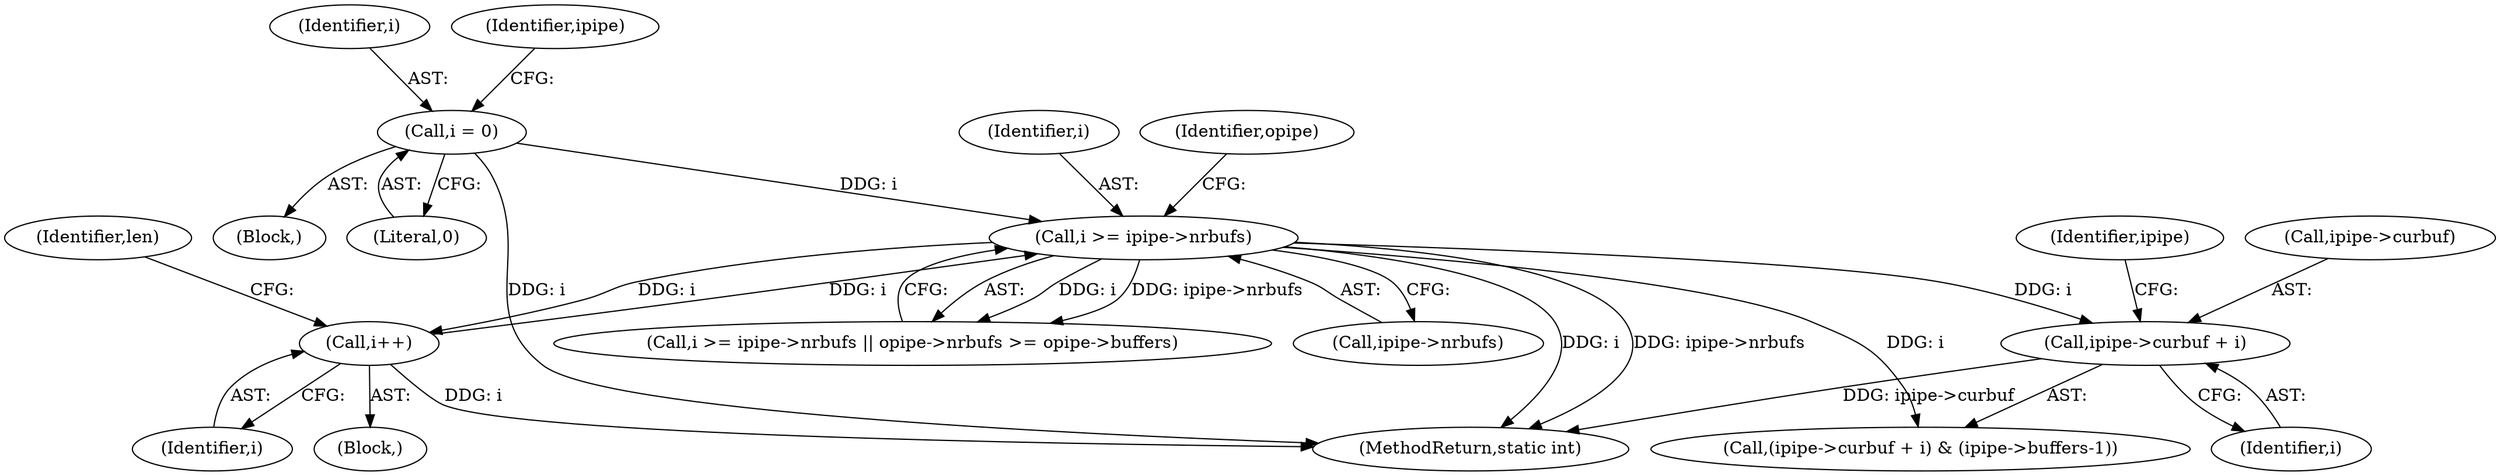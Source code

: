 digraph "0_linux_6b3a707736301c2128ca85ce85fb13f60b5e350a_1@pointer" {
"1000168" [label="(Call,ipipe->curbuf + i)"];
"1000148" [label="(Call,i >= ipipe->nrbufs)"];
"1000119" [label="(Call,i = 0)"];
"1000240" [label="(Call,i++)"];
"1000270" [label="(MethodReturn,static int)"];
"1000240" [label="(Call,i++)"];
"1000241" [label="(Identifier,i)"];
"1000147" [label="(Call,i >= ipipe->nrbufs || opipe->nrbufs >= opipe->buffers)"];
"1000172" [label="(Identifier,i)"];
"1000127" [label="(Block,)"];
"1000175" [label="(Identifier,ipipe)"];
"1000150" [label="(Call,ipipe->nrbufs)"];
"1000149" [label="(Identifier,i)"];
"1000111" [label="(Block,)"];
"1000120" [label="(Identifier,i)"];
"1000168" [label="(Call,ipipe->curbuf + i)"];
"1000119" [label="(Call,i = 0)"];
"1000167" [label="(Call,(ipipe->curbuf + i) & (ipipe->buffers-1))"];
"1000121" [label="(Literal,0)"];
"1000124" [label="(Identifier,ipipe)"];
"1000242" [label="(Identifier,len)"];
"1000148" [label="(Call,i >= ipipe->nrbufs)"];
"1000169" [label="(Call,ipipe->curbuf)"];
"1000155" [label="(Identifier,opipe)"];
"1000168" -> "1000167"  [label="AST: "];
"1000168" -> "1000172"  [label="CFG: "];
"1000169" -> "1000168"  [label="AST: "];
"1000172" -> "1000168"  [label="AST: "];
"1000175" -> "1000168"  [label="CFG: "];
"1000168" -> "1000270"  [label="DDG: ipipe->curbuf"];
"1000148" -> "1000168"  [label="DDG: i"];
"1000148" -> "1000147"  [label="AST: "];
"1000148" -> "1000150"  [label="CFG: "];
"1000149" -> "1000148"  [label="AST: "];
"1000150" -> "1000148"  [label="AST: "];
"1000155" -> "1000148"  [label="CFG: "];
"1000147" -> "1000148"  [label="CFG: "];
"1000148" -> "1000270"  [label="DDG: i"];
"1000148" -> "1000270"  [label="DDG: ipipe->nrbufs"];
"1000148" -> "1000147"  [label="DDG: i"];
"1000148" -> "1000147"  [label="DDG: ipipe->nrbufs"];
"1000119" -> "1000148"  [label="DDG: i"];
"1000240" -> "1000148"  [label="DDG: i"];
"1000148" -> "1000167"  [label="DDG: i"];
"1000148" -> "1000240"  [label="DDG: i"];
"1000119" -> "1000111"  [label="AST: "];
"1000119" -> "1000121"  [label="CFG: "];
"1000120" -> "1000119"  [label="AST: "];
"1000121" -> "1000119"  [label="AST: "];
"1000124" -> "1000119"  [label="CFG: "];
"1000119" -> "1000270"  [label="DDG: i"];
"1000240" -> "1000127"  [label="AST: "];
"1000240" -> "1000241"  [label="CFG: "];
"1000241" -> "1000240"  [label="AST: "];
"1000242" -> "1000240"  [label="CFG: "];
"1000240" -> "1000270"  [label="DDG: i"];
}
